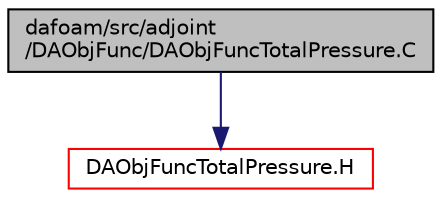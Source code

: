 digraph "dafoam/src/adjoint/DAObjFunc/DAObjFuncTotalPressure.C"
{
  bgcolor="transparent";
  edge [fontname="Helvetica",fontsize="10",labelfontname="Helvetica",labelfontsize="10"];
  node [fontname="Helvetica",fontsize="10",shape=record];
  Node0 [label="dafoam/src/adjoint\l/DAObjFunc/DAObjFuncTotalPressure.C",height=0.2,width=0.4,color="black", fillcolor="grey75", style="filled", fontcolor="black"];
  Node0 -> Node1 [color="midnightblue",fontsize="10",style="solid",fontname="Helvetica"];
  Node1 [label="DAObjFuncTotalPressure.H",height=0.2,width=0.4,color="red",URL="$DAObjFuncTotalPressure_8H.html"];
}
